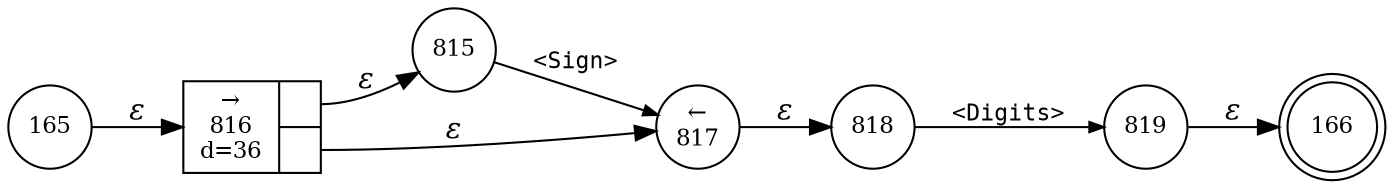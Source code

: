 digraph ATN {
rankdir=LR;
s166[fontsize=11, label="166", shape=doublecircle, fixedsize=true, width=.6];
s816[fontsize=11,label="{&rarr;\n816\nd=36|{<p0>|<p1>}}", shape=record, fixedsize=false, peripheries=1];
s817[fontsize=11,label="&larr;\n817", shape=circle, fixedsize=true, width=.55, peripheries=1];
s818[fontsize=11,label="818", shape=circle, fixedsize=true, width=.55, peripheries=1];
s819[fontsize=11,label="819", shape=circle, fixedsize=true, width=.55, peripheries=1];
s165[fontsize=11,label="165", shape=circle, fixedsize=true, width=.55, peripheries=1];
s815[fontsize=11,label="815", shape=circle, fixedsize=true, width=.55, peripheries=1];
s165 -> s816 [fontname="Times-Italic", label="&epsilon;"];
s816:p0 -> s815 [fontname="Times-Italic", label="&epsilon;"];
s816:p1 -> s817 [fontname="Times-Italic", label="&epsilon;"];
s815 -> s817 [fontsize=11, fontname="Courier", arrowsize=.7, label = "<Sign>", arrowhead = normal];
s817 -> s818 [fontname="Times-Italic", label="&epsilon;"];
s818 -> s819 [fontsize=11, fontname="Courier", arrowsize=.7, label = "<Digits>", arrowhead = normal];
s819 -> s166 [fontname="Times-Italic", label="&epsilon;"];
}